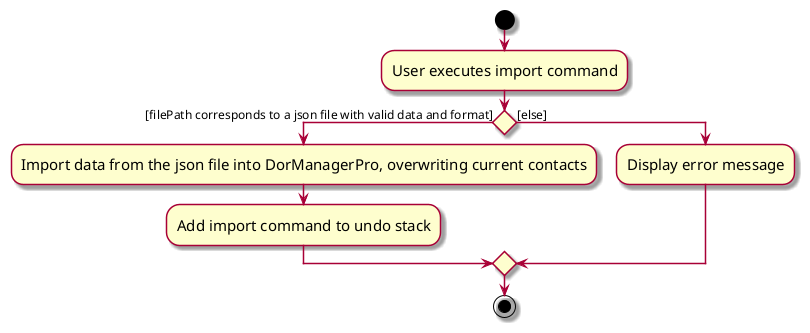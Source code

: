 @startuml
skin rose
skinparam ActivityFontSize 15
skinparam ArrowFontSize 12
start
:User executes import command;

'Since the beta syntax does not support placing the condition outside the
'diamond we place it as the true branch instead.

if () then ([filePath corresponds to a json file with valid data and format])
    :Import data from the json file into DorManagerPro, overwriting current contacts;
    :Add import command to undo stack;
else ([else])
    :Display error message;

endif
stop
@enduml
